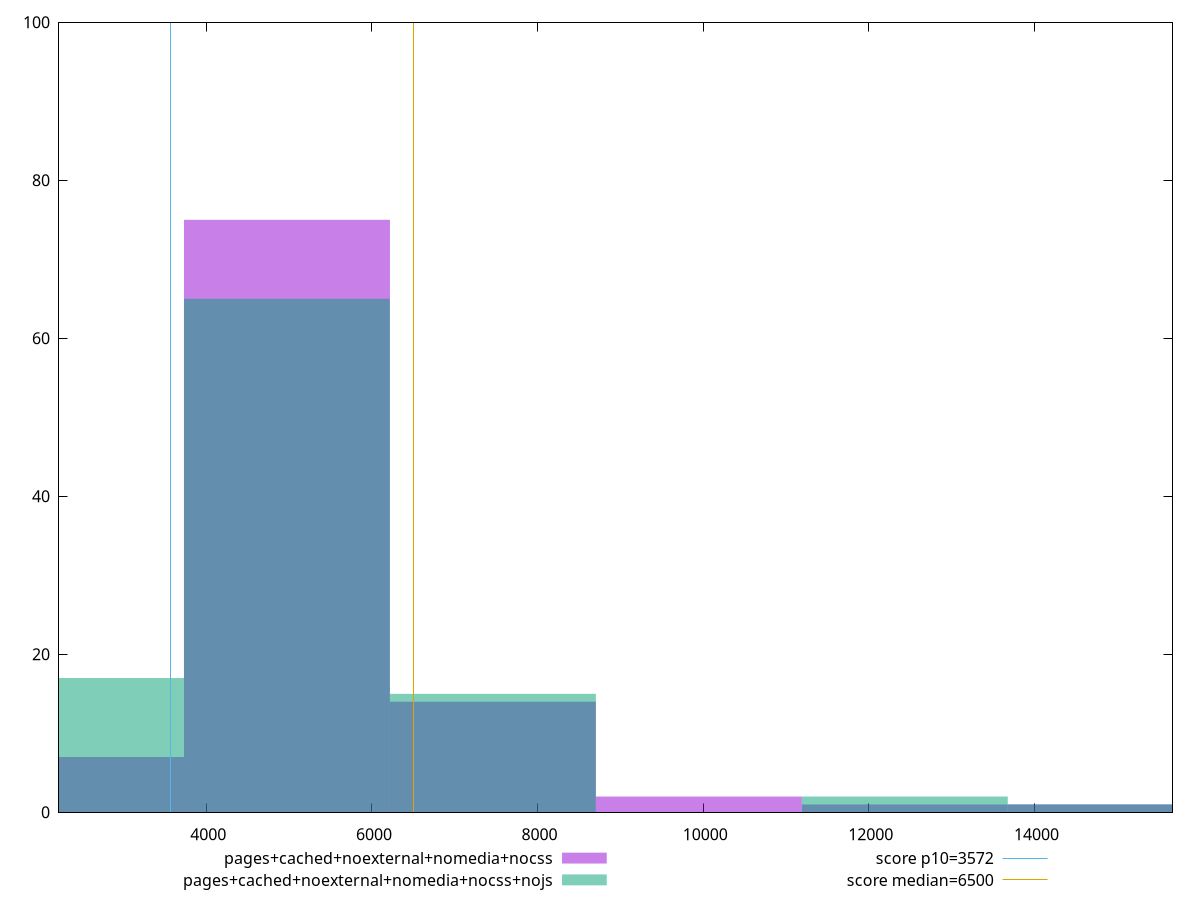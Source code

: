 reset

$pagesCachedNoexternalNomediaNocss <<EOF
4973.666016265453 75
2486.8330081327267 7
7460.49902439818 14
12434.165040663633 1
14920.99804879636 1
9947.332032530907 2
EOF

$pagesCachedNoexternalNomediaNocssNojs <<EOF
4973.666016265453 65
2486.8330081327267 17
12434.165040663633 2
7460.49902439818 15
14920.99804879636 1
EOF

set key outside below
set boxwidth 2486.8330081327267
set xrange [2221.2619999999997:15666.501]
set yrange [0:100]
set trange [0:100]
set style fill transparent solid 0.5 noborder

set parametric
set terminal svg size 640, 500 enhanced background rgb 'white'
set output "reprap/first-cpu-idle/comparison/histogram/4_vs_5.svg"

plot $pagesCachedNoexternalNomediaNocss title "pages+cached+noexternal+nomedia+nocss" with boxes, \
     $pagesCachedNoexternalNomediaNocssNojs title "pages+cached+noexternal+nomedia+nocss+nojs" with boxes, \
     3572,t title "score p10=3572", \
     6500,t title "score median=6500"

reset

